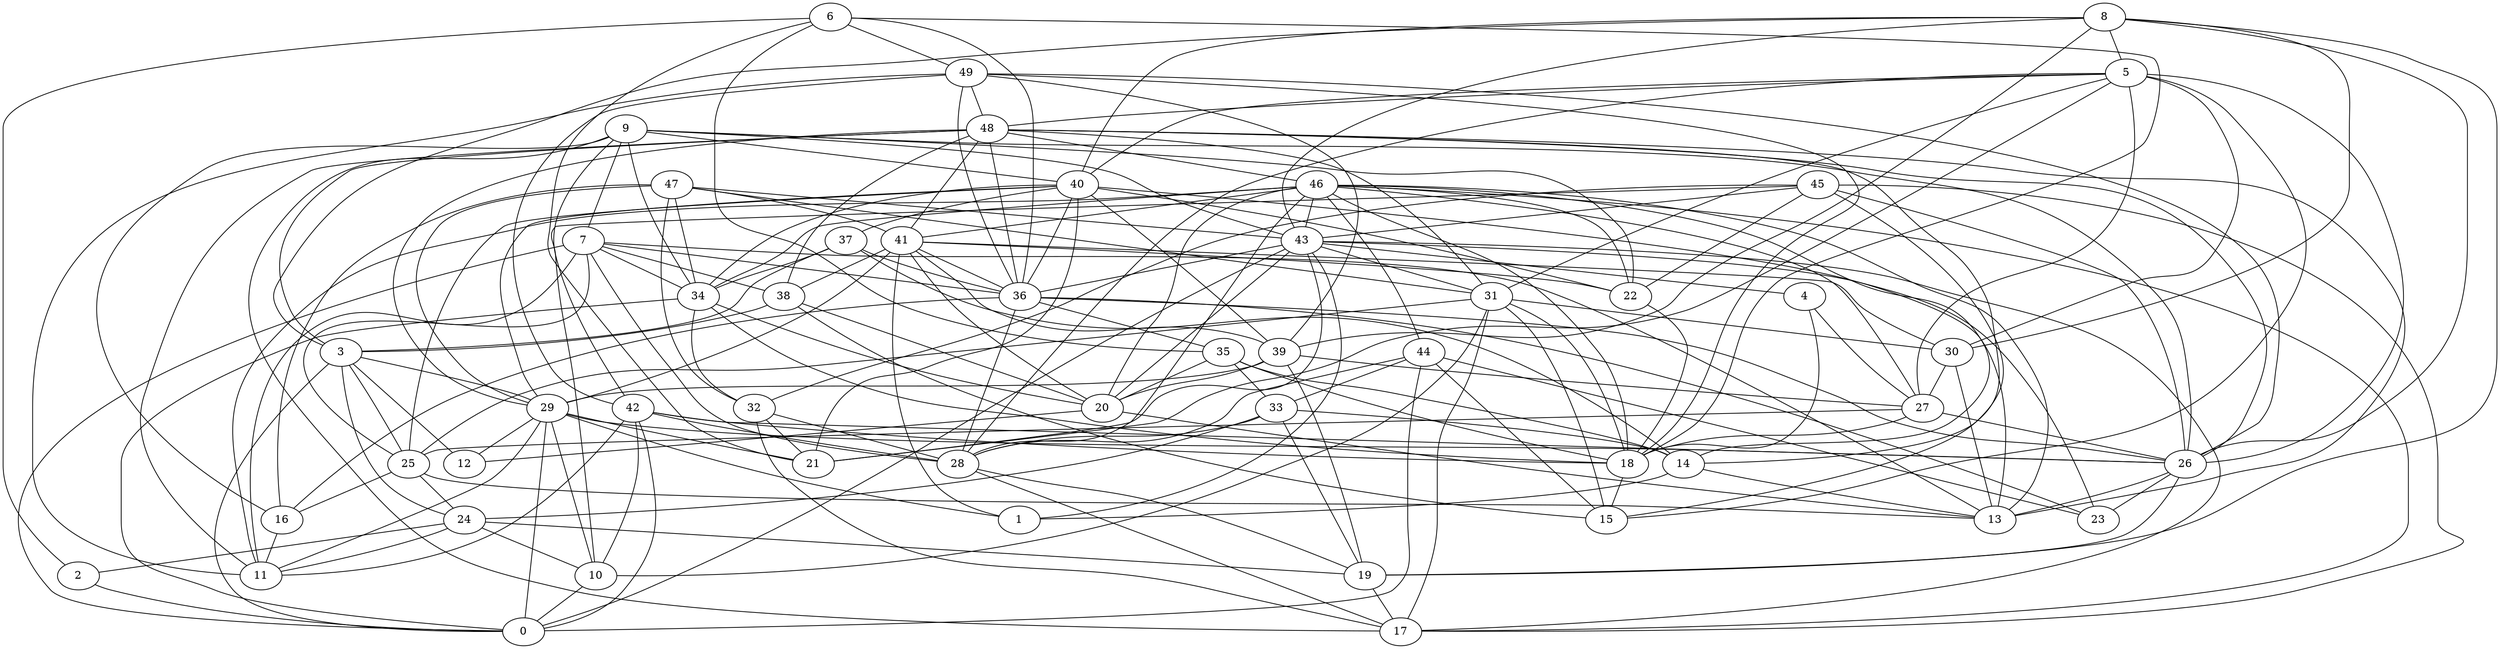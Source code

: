 digraph GG_graph {

subgraph G_graph {
edge [color = black]
"4" -> "27" [dir = none]
"33" -> "24" [dir = none]
"16" -> "11" [dir = none]
"47" -> "43" [dir = none]
"37" -> "3" [dir = none]
"2" -> "0" [dir = none]
"8" -> "30" [dir = none]
"10" -> "0" [dir = none]
"7" -> "25" [dir = none]
"7" -> "36" [dir = none]
"44" -> "0" [dir = none]
"48" -> "31" [dir = none]
"48" -> "13" [dir = none]
"48" -> "26" [dir = none]
"48" -> "29" [dir = none]
"48" -> "38" [dir = none]
"48" -> "3" [dir = none]
"48" -> "36" [dir = none]
"29" -> "0" [dir = none]
"29" -> "11" [dir = none]
"27" -> "26" [dir = none]
"35" -> "20" [dir = none]
"5" -> "21" [dir = none]
"5" -> "15" [dir = none]
"5" -> "48" [dir = none]
"36" -> "23" [dir = none]
"36" -> "35" [dir = none]
"36" -> "28" [dir = none]
"43" -> "1" [dir = none]
"43" -> "23" [dir = none]
"46" -> "14" [dir = none]
"46" -> "22" [dir = none]
"46" -> "28" [dir = none]
"32" -> "21" [dir = none]
"28" -> "19" [dir = none]
"41" -> "30" [dir = none]
"41" -> "38" [dir = none]
"49" -> "39" [dir = none]
"49" -> "18" [dir = none]
"49" -> "26" [dir = none]
"42" -> "26" [dir = none]
"9" -> "17" [dir = none]
"9" -> "40" [dir = none]
"9" -> "34" [dir = none]
"6" -> "18" [dir = none]
"45" -> "32" [dir = none]
"3" -> "12" [dir = none]
"34" -> "32" [dir = none]
"24" -> "11" [dir = none]
"44" -> "15" [dir = none]
"3" -> "24" [dir = none]
"29" -> "1" [dir = none]
"9" -> "26" [dir = none]
"7" -> "11" [dir = none]
"38" -> "15" [dir = none]
"9" -> "22" [dir = none]
"43" -> "4" [dir = none]
"7" -> "38" [dir = none]
"26" -> "23" [dir = none]
"5" -> "40" [dir = none]
"45" -> "15" [dir = none]
"25" -> "16" [dir = none]
"45" -> "17" [dir = none]
"9" -> "42" [dir = none]
"42" -> "28" [dir = none]
"39" -> "27" [dir = none]
"41" -> "36" [dir = none]
"25" -> "13" [dir = none]
"38" -> "3" [dir = none]
"42" -> "18" [dir = none]
"8" -> "26" [dir = none]
"27" -> "25" [dir = none]
"41" -> "22" [dir = none]
"46" -> "11" [dir = none]
"41" -> "20" [dir = none]
"7" -> "28" [dir = none]
"24" -> "10" [dir = none]
"46" -> "20" [dir = none]
"35" -> "33" [dir = none]
"37" -> "36" [dir = none]
"39" -> "20" [dir = none]
"19" -> "17" [dir = none]
"8" -> "43" [dir = none]
"40" -> "36" [dir = none]
"31" -> "30" [dir = none]
"34" -> "20" [dir = none]
"46" -> "27" [dir = none]
"40" -> "37" [dir = none]
"47" -> "41" [dir = none]
"32" -> "17" [dir = none]
"33" -> "14" [dir = none]
"44" -> "23" [dir = none]
"31" -> "15" [dir = none]
"46" -> "18" [dir = none]
"42" -> "0" [dir = none]
"40" -> "22" [dir = none]
"46" -> "43" [dir = none]
"7" -> "13" [dir = none]
"49" -> "48" [dir = none]
"5" -> "28" [dir = none]
"5" -> "26" [dir = none]
"25" -> "24" [dir = none]
"40" -> "29" [dir = none]
"26" -> "19" [dir = none]
"24" -> "19" [dir = none]
"34" -> "0" [dir = none]
"31" -> "18" [dir = none]
"47" -> "29" [dir = none]
"36" -> "26" [dir = none]
"5" -> "30" [dir = none]
"7" -> "34" [dir = none]
"43" -> "20" [dir = none]
"14" -> "13" [dir = none]
"46" -> "13" [dir = none]
"5" -> "27" [dir = none]
"28" -> "17" [dir = none]
"43" -> "21" [dir = none]
"9" -> "16" [dir = none]
"31" -> "17" [dir = none]
"35" -> "14" [dir = none]
"6" -> "2" [dir = none]
"30" -> "27" [dir = none]
"5" -> "31" [dir = none]
"44" -> "33" [dir = none]
"6" -> "35" [dir = none]
"9" -> "7" [dir = none]
"24" -> "2" [dir = none]
"40" -> "34" [dir = none]
"48" -> "41" [dir = none]
"14" -> "1" [dir = none]
"45" -> "43" [dir = none]
"43" -> "31" [dir = none]
"45" -> "10" [dir = none]
"31" -> "25" [dir = none]
"41" -> "29" [dir = none]
"49" -> "11" [dir = none]
"8" -> "40" [dir = none]
"39" -> "19" [dir = none]
"41" -> "39" [dir = none]
"8" -> "39" [dir = none]
"37" -> "34" [dir = none]
"3" -> "29" [dir = none]
"43" -> "17" [dir = none]
"26" -> "13" [dir = none]
"29" -> "26" [dir = none]
"48" -> "46" [dir = none]
"46" -> "41" [dir = none]
"31" -> "10" [dir = none]
"27" -> "18" [dir = none]
"36" -> "16" [dir = none]
"18" -> "15" [dir = none]
"7" -> "0" [dir = none]
"8" -> "5" [dir = none]
"49" -> "36" [dir = none]
"32" -> "28" [dir = none]
"29" -> "10" [dir = none]
"41" -> "1" [dir = none]
"44" -> "28" [dir = none]
"8" -> "3" [dir = none]
"46" -> "17" [dir = none]
"39" -> "29" [dir = none]
"47" -> "34" [dir = none]
"45" -> "26" [dir = none]
"42" -> "10" [dir = none]
"38" -> "20" [dir = none]
"40" -> "21" [dir = none]
"34" -> "18" [dir = none]
"3" -> "0" [dir = none]
"47" -> "16" [dir = none]
"6" -> "36" [dir = none]
"35" -> "18" [dir = none]
"20" -> "12" [dir = none]
"46" -> "34" [dir = none]
"30" -> "13" [dir = none]
"6" -> "21" [dir = none]
"8" -> "19" [dir = none]
"33" -> "19" [dir = none]
"40" -> "25" [dir = none]
"45" -> "22" [dir = none]
"40" -> "13" [dir = none]
"48" -> "14" [dir = none]
"42" -> "11" [dir = none]
"43" -> "36" [dir = none]
"48" -> "11" [dir = none]
"46" -> "44" [dir = none]
"22" -> "18" [dir = none]
"37" -> "14" [dir = none]
"9" -> "43" [dir = none]
"33" -> "28" [dir = none]
"29" -> "12" [dir = none]
"20" -> "13" [dir = none]
"4" -> "18" [dir = none]
"43" -> "0" [dir = none]
"49" -> "42" [dir = none]
"29" -> "21" [dir = none]
"40" -> "39" [dir = none]
"6" -> "49" [dir = none]
"47" -> "31" [dir = none]
"47" -> "32" [dir = none]
"3" -> "25" [dir = none]
}

}
